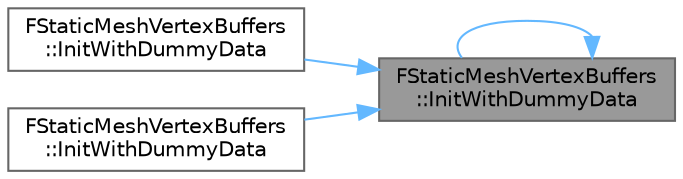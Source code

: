 digraph "FStaticMeshVertexBuffers::InitWithDummyData"
{
 // INTERACTIVE_SVG=YES
 // LATEX_PDF_SIZE
  bgcolor="transparent";
  edge [fontname=Helvetica,fontsize=10,labelfontname=Helvetica,labelfontsize=10];
  node [fontname=Helvetica,fontsize=10,shape=box,height=0.2,width=0.4];
  rankdir="RL";
  Node1 [id="Node000001",label="FStaticMeshVertexBuffers\l::InitWithDummyData",height=0.2,width=0.4,color="gray40", fillcolor="grey60", style="filled", fontcolor="black",tooltip=" "];
  Node1 -> Node2 [id="edge1_Node000001_Node000002",dir="back",color="steelblue1",style="solid",tooltip=" "];
  Node2 [id="Node000002",label="FStaticMeshVertexBuffers\l::InitWithDummyData",height=0.2,width=0.4,color="grey40", fillcolor="white", style="filled",URL="$df/d3f/structFStaticMeshVertexBuffers.html#a88735dde159ea8bd3053ba8a85b7eb72",tooltip=" "];
  Node1 -> Node3 [id="edge2_Node000001_Node000003",dir="back",color="steelblue1",style="solid",tooltip=" "];
  Node3 [id="Node000003",label="FStaticMeshVertexBuffers\l::InitWithDummyData",height=0.2,width=0.4,color="grey40", fillcolor="white", style="filled",URL="$df/d3f/structFStaticMeshVertexBuffers.html#a0a0db0fe9575bedf78710605d4181a13",tooltip=" "];
  Node1 -> Node1 [id="edge3_Node000001_Node000001",dir="back",color="steelblue1",style="solid",tooltip=" "];
}
